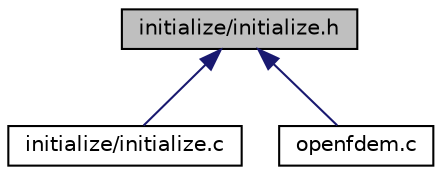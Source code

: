 digraph "initialize/initialize.h"
{
 // LATEX_PDF_SIZE
  edge [fontname="Helvetica",fontsize="10",labelfontname="Helvetica",labelfontsize="10"];
  node [fontname="Helvetica",fontsize="10",shape=record];
  Node1 [label="initialize/initialize.h",height=0.2,width=0.4,color="black", fillcolor="grey75", style="filled", fontcolor="black",tooltip=" "];
  Node1 -> Node2 [dir="back",color="midnightblue",fontsize="10",style="solid"];
  Node2 [label="initialize/initialize.c",height=0.2,width=0.4,color="black", fillcolor="white", style="filled",URL="$initialize_8c.html",tooltip=" "];
  Node1 -> Node3 [dir="back",color="midnightblue",fontsize="10",style="solid"];
  Node3 [label="openfdem.c",height=0.2,width=0.4,color="black", fillcolor="white", style="filled",URL="$openfdem_8c.html",tooltip=" "];
}
